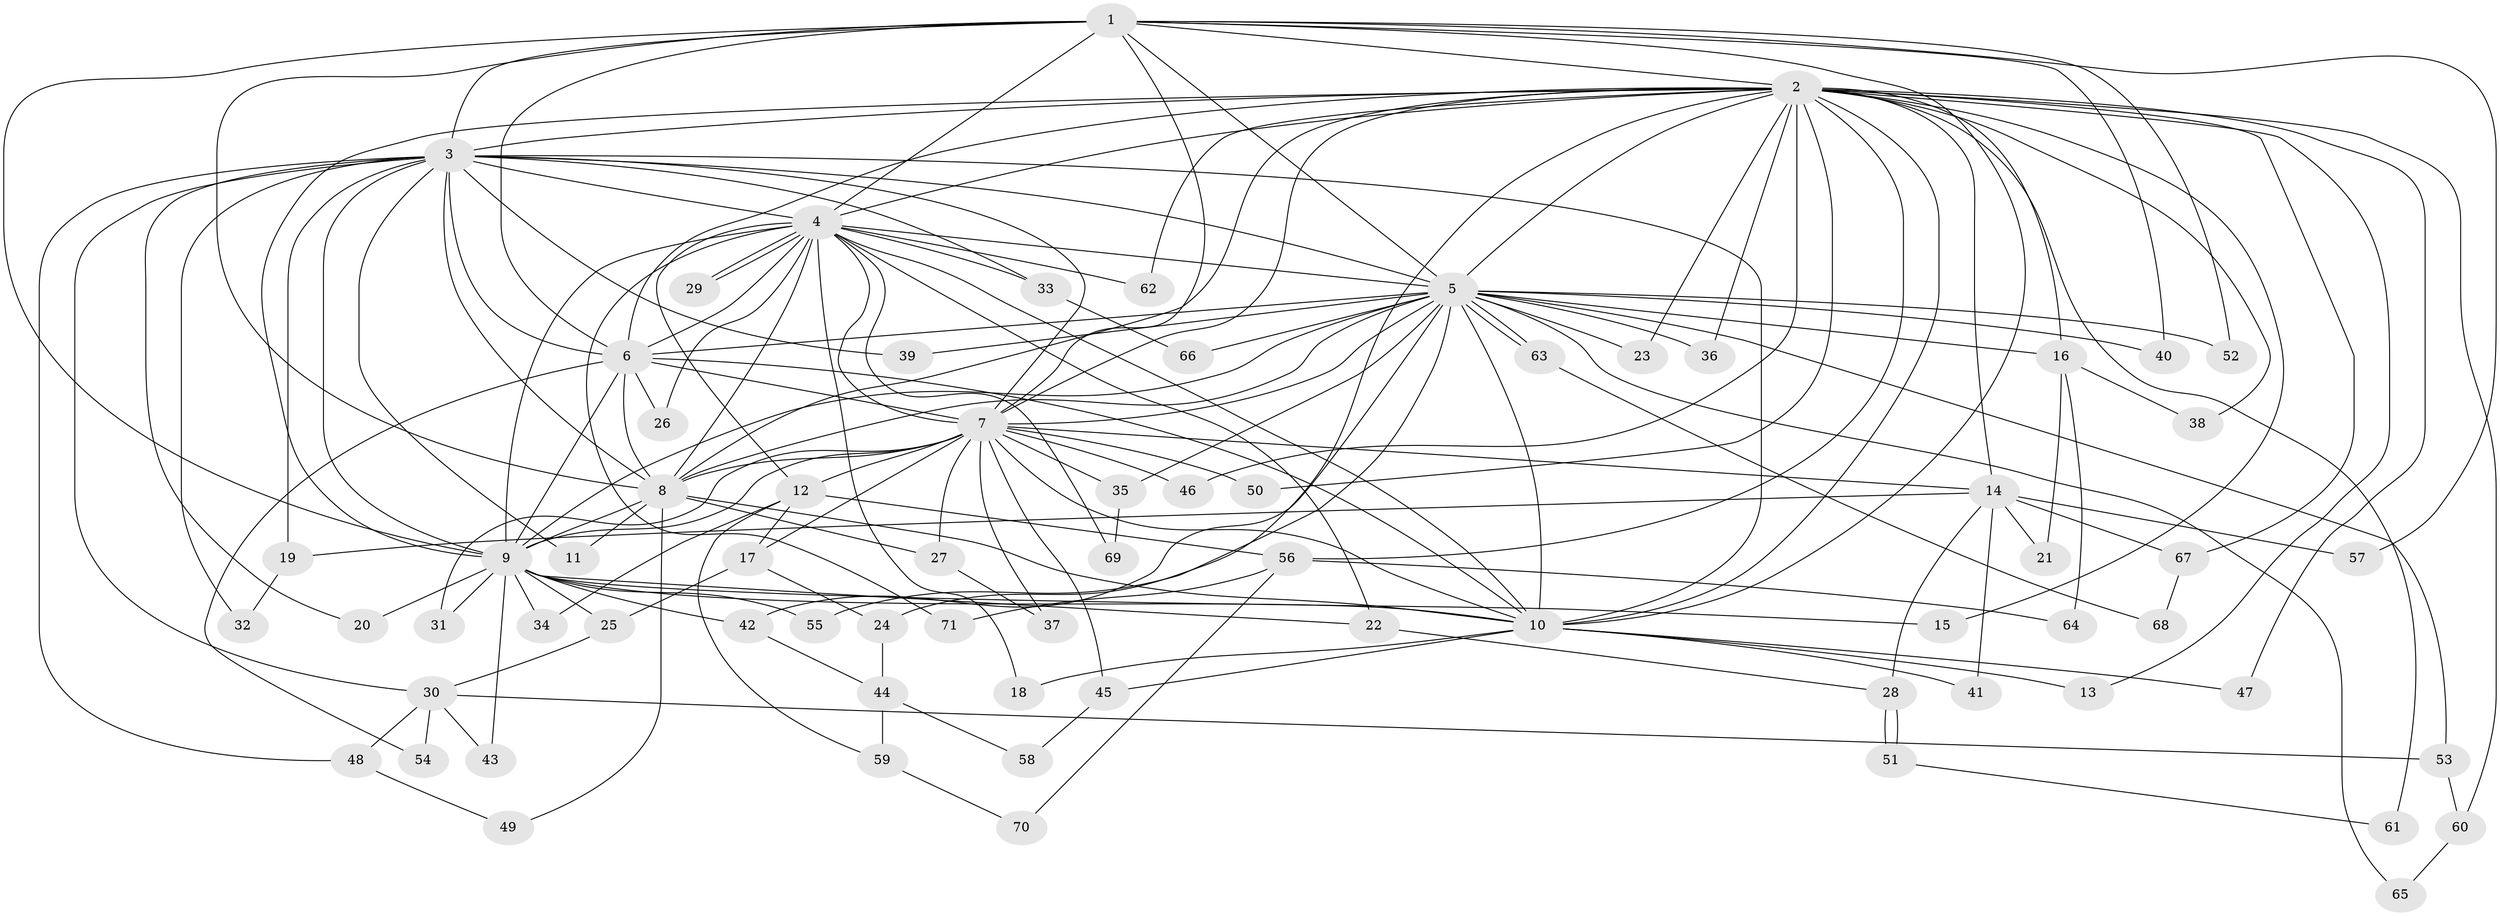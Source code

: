 // coarse degree distribution, {17: 0.034482758620689655, 12: 0.034482758620689655, 2: 0.3103448275862069, 10: 0.034482758620689655, 13: 0.06896551724137931, 1: 0.034482758620689655, 4: 0.13793103448275862, 6: 0.034482758620689655, 9: 0.034482758620689655, 16: 0.034482758620689655, 7: 0.034482758620689655, 3: 0.1724137931034483, 5: 0.034482758620689655}
// Generated by graph-tools (version 1.1) at 2025/36/03/04/25 23:36:21]
// undirected, 71 vertices, 167 edges
graph export_dot {
  node [color=gray90,style=filled];
  1;
  2;
  3;
  4;
  5;
  6;
  7;
  8;
  9;
  10;
  11;
  12;
  13;
  14;
  15;
  16;
  17;
  18;
  19;
  20;
  21;
  22;
  23;
  24;
  25;
  26;
  27;
  28;
  29;
  30;
  31;
  32;
  33;
  34;
  35;
  36;
  37;
  38;
  39;
  40;
  41;
  42;
  43;
  44;
  45;
  46;
  47;
  48;
  49;
  50;
  51;
  52;
  53;
  54;
  55;
  56;
  57;
  58;
  59;
  60;
  61;
  62;
  63;
  64;
  65;
  66;
  67;
  68;
  69;
  70;
  71;
  1 -- 2;
  1 -- 3;
  1 -- 4;
  1 -- 5;
  1 -- 6;
  1 -- 7;
  1 -- 8;
  1 -- 9;
  1 -- 10;
  1 -- 40;
  1 -- 52;
  1 -- 57;
  2 -- 3;
  2 -- 4;
  2 -- 5;
  2 -- 6;
  2 -- 7;
  2 -- 8;
  2 -- 9;
  2 -- 10;
  2 -- 13;
  2 -- 14;
  2 -- 15;
  2 -- 16;
  2 -- 23;
  2 -- 24;
  2 -- 36;
  2 -- 38;
  2 -- 46;
  2 -- 47;
  2 -- 50;
  2 -- 56;
  2 -- 60;
  2 -- 61;
  2 -- 62;
  2 -- 67;
  3 -- 4;
  3 -- 5;
  3 -- 6;
  3 -- 7;
  3 -- 8;
  3 -- 9;
  3 -- 10;
  3 -- 11;
  3 -- 19;
  3 -- 20;
  3 -- 30;
  3 -- 32;
  3 -- 33;
  3 -- 39;
  3 -- 48;
  4 -- 5;
  4 -- 6;
  4 -- 7;
  4 -- 8;
  4 -- 9;
  4 -- 10;
  4 -- 12;
  4 -- 18;
  4 -- 22;
  4 -- 26;
  4 -- 29;
  4 -- 29;
  4 -- 33;
  4 -- 62;
  4 -- 69;
  4 -- 71;
  5 -- 6;
  5 -- 7;
  5 -- 8;
  5 -- 9;
  5 -- 10;
  5 -- 16;
  5 -- 23;
  5 -- 35;
  5 -- 36;
  5 -- 39;
  5 -- 40;
  5 -- 42;
  5 -- 52;
  5 -- 53;
  5 -- 55;
  5 -- 63;
  5 -- 63;
  5 -- 65;
  5 -- 66;
  6 -- 7;
  6 -- 8;
  6 -- 9;
  6 -- 10;
  6 -- 26;
  6 -- 54;
  7 -- 8;
  7 -- 9;
  7 -- 10;
  7 -- 12;
  7 -- 14;
  7 -- 17;
  7 -- 27;
  7 -- 31;
  7 -- 35;
  7 -- 37;
  7 -- 45;
  7 -- 46;
  7 -- 50;
  8 -- 9;
  8 -- 10;
  8 -- 11;
  8 -- 27;
  8 -- 49;
  9 -- 10;
  9 -- 15;
  9 -- 20;
  9 -- 22;
  9 -- 25;
  9 -- 31;
  9 -- 34;
  9 -- 42;
  9 -- 43;
  9 -- 55;
  10 -- 13;
  10 -- 18;
  10 -- 41;
  10 -- 45;
  10 -- 47;
  12 -- 17;
  12 -- 34;
  12 -- 56;
  12 -- 59;
  14 -- 19;
  14 -- 21;
  14 -- 28;
  14 -- 41;
  14 -- 57;
  14 -- 67;
  16 -- 21;
  16 -- 38;
  16 -- 64;
  17 -- 24;
  17 -- 25;
  19 -- 32;
  22 -- 28;
  24 -- 44;
  25 -- 30;
  27 -- 37;
  28 -- 51;
  28 -- 51;
  30 -- 43;
  30 -- 48;
  30 -- 53;
  30 -- 54;
  33 -- 66;
  35 -- 69;
  42 -- 44;
  44 -- 58;
  44 -- 59;
  45 -- 58;
  48 -- 49;
  51 -- 61;
  53 -- 60;
  56 -- 64;
  56 -- 70;
  56 -- 71;
  59 -- 70;
  60 -- 65;
  63 -- 68;
  67 -- 68;
}
